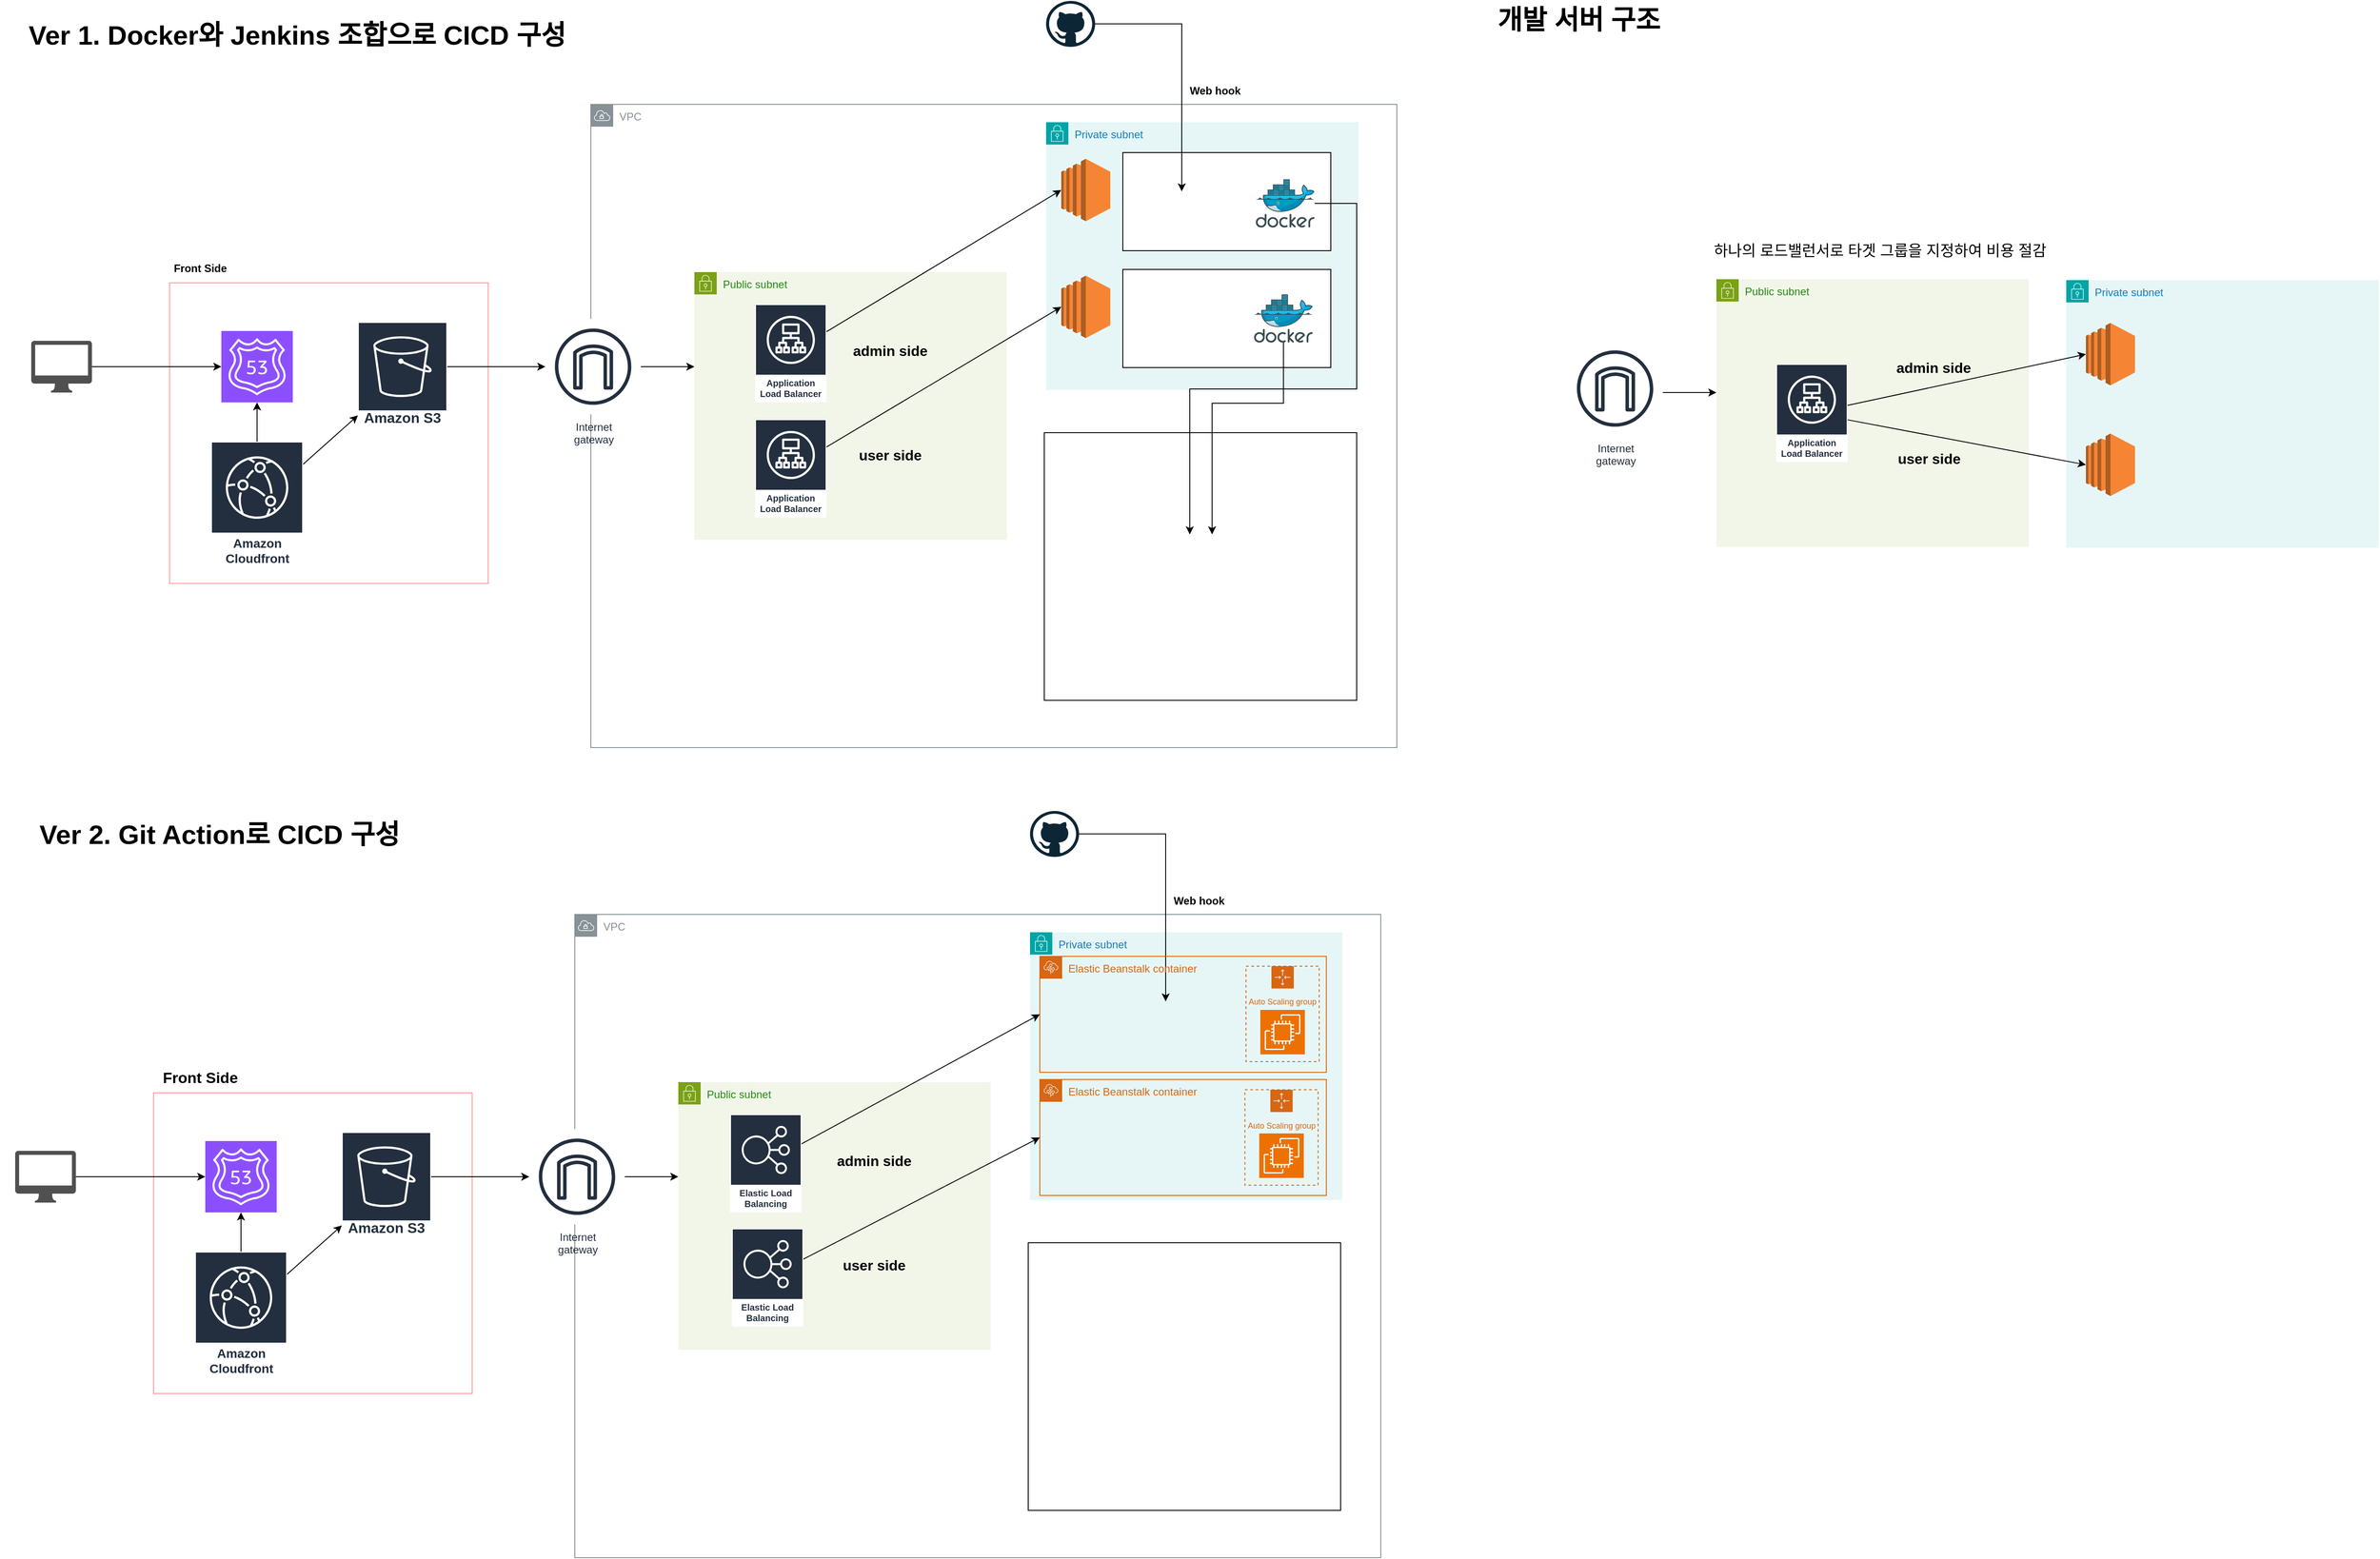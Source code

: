 <mxfile version="24.6.2" type="github">
  <diagram name="페이지-1" id="7YkuUFqi2jJ3yC2kJeny">
    <mxGraphModel dx="1353" dy="987" grid="0" gridSize="10" guides="1" tooltips="1" connect="1" arrows="1" fold="1" page="1" pageScale="1" pageWidth="1600" pageHeight="900" math="0" shadow="0">
      <root>
        <mxCell id="0" />
        <mxCell id="1" parent="0" />
        <mxCell id="8QJyR2PmQWkpBrpSy9i6-36" value="VPC" style="sketch=0;outlineConnect=0;gradientColor=none;html=1;whiteSpace=wrap;fontSize=12;fontStyle=0;shape=mxgraph.aws4.group;grIcon=mxgraph.aws4.group_vpc;strokeColor=#879196;fillColor=none;verticalAlign=top;align=left;spacingLeft=30;fontColor=#879196;dashed=0;" vertex="1" parent="1">
          <mxGeometry x="662" y="1038" width="903" height="721" as="geometry" />
        </mxCell>
        <mxCell id="SWmG7YFDHn1etcf9vyW1-20" value="VPC" style="sketch=0;outlineConnect=0;gradientColor=none;html=1;whiteSpace=wrap;fontSize=12;fontStyle=0;shape=mxgraph.aws4.group;grIcon=mxgraph.aws4.group_vpc;strokeColor=#879196;fillColor=none;verticalAlign=top;align=left;spacingLeft=30;fontColor=#879196;dashed=0;" parent="1" vertex="1">
          <mxGeometry x="680" y="130" width="903" height="721" as="geometry" />
        </mxCell>
        <mxCell id="SWmG7YFDHn1etcf9vyW1-18" value="" style="rounded=0;whiteSpace=wrap;html=1;strokeColor=#FF9999;" parent="1" vertex="1">
          <mxGeometry x="208" y="330" width="357" height="337" as="geometry" />
        </mxCell>
        <mxCell id="SWmG7YFDHn1etcf9vyW1-1" value="&lt;span style=&quot;font-size: 30px;&quot;&gt;&lt;b&gt;Ver 1. Docker와 Jenkins 조합으로 CICD 구성&lt;/b&gt;&lt;/span&gt;" style="text;html=1;align=center;verticalAlign=middle;whiteSpace=wrap;rounded=0;" parent="1" vertex="1">
          <mxGeometry x="25" y="37" width="652" height="30" as="geometry" />
        </mxCell>
        <mxCell id="SWmG7YFDHn1etcf9vyW1-13" style="edgeStyle=orthogonalEdgeStyle;rounded=0;orthogonalLoop=1;jettySize=auto;html=1;" parent="1" source="SWmG7YFDHn1etcf9vyW1-2" target="SWmG7YFDHn1etcf9vyW1-5" edge="1">
          <mxGeometry relative="1" as="geometry" />
        </mxCell>
        <mxCell id="SWmG7YFDHn1etcf9vyW1-2" value="" style="sketch=0;pointerEvents=1;shadow=0;dashed=0;html=1;strokeColor=none;fillColor=#505050;labelPosition=center;verticalLabelPosition=bottom;verticalAlign=top;outlineConnect=0;align=center;shape=mxgraph.office.devices.mac_client;" parent="1" vertex="1">
          <mxGeometry x="53" y="395" width="68" height="58" as="geometry" />
        </mxCell>
        <mxCell id="SWmG7YFDHn1etcf9vyW1-5" value="" style="sketch=0;points=[[0,0,0],[0.25,0,0],[0.5,0,0],[0.75,0,0],[1,0,0],[0,1,0],[0.25,1,0],[0.5,1,0],[0.75,1,0],[1,1,0],[0,0.25,0],[0,0.5,0],[0,0.75,0],[1,0.25,0],[1,0.5,0],[1,0.75,0]];outlineConnect=0;fontColor=#232F3E;fillColor=#8C4FFF;strokeColor=#ffffff;dashed=0;verticalLabelPosition=bottom;verticalAlign=top;align=center;html=1;fontSize=12;fontStyle=0;aspect=fixed;shape=mxgraph.aws4.resourceIcon;resIcon=mxgraph.aws4.route_53;" parent="1" vertex="1">
          <mxGeometry x="266" y="384" width="80" height="80" as="geometry" />
        </mxCell>
        <mxCell id="SWmG7YFDHn1etcf9vyW1-14" value="" style="edgeStyle=orthogonalEdgeStyle;rounded=0;orthogonalLoop=1;jettySize=auto;html=1;" parent="1" source="SWmG7YFDHn1etcf9vyW1-6" target="SWmG7YFDHn1etcf9vyW1-5" edge="1">
          <mxGeometry relative="1" as="geometry" />
        </mxCell>
        <mxCell id="SWmG7YFDHn1etcf9vyW1-15" value="" style="rounded=0;orthogonalLoop=1;jettySize=auto;html=1;" parent="1" source="SWmG7YFDHn1etcf9vyW1-6" target="SWmG7YFDHn1etcf9vyW1-8" edge="1">
          <mxGeometry relative="1" as="geometry">
            <mxPoint x="411" y="477" as="targetPoint" />
          </mxGeometry>
        </mxCell>
        <mxCell id="SWmG7YFDHn1etcf9vyW1-6" value="&lt;font style=&quot;font-size: 14px;&quot;&gt;Amazon Cloudfront&lt;/font&gt;" style="sketch=0;outlineConnect=0;fontColor=#232F3E;gradientColor=none;strokeColor=#ffffff;fillColor=#232F3E;dashed=0;verticalLabelPosition=middle;verticalAlign=bottom;align=center;html=1;whiteSpace=wrap;fontSize=10;fontStyle=1;spacing=3;shape=mxgraph.aws4.productIcon;prIcon=mxgraph.aws4.cloudfront;" parent="1" vertex="1">
          <mxGeometry x="254.5" y="508" width="103" height="143" as="geometry" />
        </mxCell>
        <mxCell id="SWmG7YFDHn1etcf9vyW1-17" style="edgeStyle=orthogonalEdgeStyle;rounded=0;orthogonalLoop=1;jettySize=auto;html=1;" parent="1" source="SWmG7YFDHn1etcf9vyW1-8" target="SWmG7YFDHn1etcf9vyW1-16" edge="1">
          <mxGeometry relative="1" as="geometry">
            <Array as="points">
              <mxPoint x="557" y="424" />
              <mxPoint x="557" y="424" />
            </Array>
          </mxGeometry>
        </mxCell>
        <mxCell id="SWmG7YFDHn1etcf9vyW1-8" value="&lt;font style=&quot;font-size: 16px;&quot;&gt;Amazon S3&lt;/font&gt;" style="sketch=0;outlineConnect=0;fontColor=#232F3E;gradientColor=none;strokeColor=#ffffff;fillColor=#232F3E;dashed=0;verticalLabelPosition=middle;verticalAlign=bottom;align=center;html=1;whiteSpace=wrap;fontSize=10;fontStyle=1;spacing=3;shape=mxgraph.aws4.productIcon;prIcon=mxgraph.aws4.s3;" parent="1" vertex="1">
          <mxGeometry x="419" y="374" width="100" height="120" as="geometry" />
        </mxCell>
        <mxCell id="SWmG7YFDHn1etcf9vyW1-35" value="" style="edgeStyle=orthogonalEdgeStyle;rounded=0;orthogonalLoop=1;jettySize=auto;html=1;" parent="1" source="SWmG7YFDHn1etcf9vyW1-16" target="SWmG7YFDHn1etcf9vyW1-22" edge="1">
          <mxGeometry relative="1" as="geometry">
            <Array as="points">
              <mxPoint x="786" y="424" />
              <mxPoint x="786" y="424" />
            </Array>
          </mxGeometry>
        </mxCell>
        <mxCell id="SWmG7YFDHn1etcf9vyW1-16" value="Internet&#xa;gateway" style="sketch=0;outlineConnect=0;fontColor=#232F3E;gradientColor=none;strokeColor=#232F3E;fillColor=#ffffff;dashed=0;verticalLabelPosition=bottom;verticalAlign=top;align=center;html=1;fontSize=12;fontStyle=0;aspect=fixed;shape=mxgraph.aws4.resourceIcon;resIcon=mxgraph.aws4.internet_gateway;" parent="1" vertex="1">
          <mxGeometry x="629" y="370.5" width="107" height="107" as="geometry" />
        </mxCell>
        <mxCell id="SWmG7YFDHn1etcf9vyW1-19" value="&lt;b&gt;Front Side&lt;/b&gt;" style="text;html=1;align=center;verticalAlign=middle;resizable=0;points=[];autosize=1;strokeColor=none;fillColor=none;" parent="1" vertex="1">
          <mxGeometry x="203" y="301" width="77" height="26" as="geometry" />
        </mxCell>
        <mxCell id="SWmG7YFDHn1etcf9vyW1-21" value="Private subnet" style="points=[[0,0],[0.25,0],[0.5,0],[0.75,0],[1,0],[1,0.25],[1,0.5],[1,0.75],[1,1],[0.75,1],[0.5,1],[0.25,1],[0,1],[0,0.75],[0,0.5],[0,0.25]];outlineConnect=0;gradientColor=none;html=1;whiteSpace=wrap;fontSize=12;fontStyle=0;container=1;pointerEvents=0;collapsible=0;recursiveResize=0;shape=mxgraph.aws4.group;grIcon=mxgraph.aws4.group_security_group;grStroke=0;strokeColor=#00A4A6;fillColor=#E6F6F7;verticalAlign=top;align=left;spacingLeft=30;fontColor=#147EBA;dashed=0;" parent="1" vertex="1">
          <mxGeometry x="1190" y="150" width="350" height="300" as="geometry" />
        </mxCell>
        <mxCell id="SWmG7YFDHn1etcf9vyW1-28" value="" style="rounded=0;whiteSpace=wrap;html=1;" parent="SWmG7YFDHn1etcf9vyW1-21" vertex="1">
          <mxGeometry x="86" y="34" width="233" height="110" as="geometry" />
        </mxCell>
        <mxCell id="SWmG7YFDHn1etcf9vyW1-27" value="" style="outlineConnect=0;dashed=0;verticalLabelPosition=bottom;verticalAlign=top;align=center;html=1;shape=mxgraph.aws3.ec2;fillColor=#F58534;gradientColor=none;" parent="SWmG7YFDHn1etcf9vyW1-21" vertex="1">
          <mxGeometry x="17" y="41" width="55" height="70" as="geometry" />
        </mxCell>
        <mxCell id="SWmG7YFDHn1etcf9vyW1-31" value="" style="rounded=0;whiteSpace=wrap;html=1;" parent="SWmG7YFDHn1etcf9vyW1-21" vertex="1">
          <mxGeometry x="86" y="165" width="233" height="110" as="geometry" />
        </mxCell>
        <mxCell id="SWmG7YFDHn1etcf9vyW1-32" value="" style="outlineConnect=0;dashed=0;verticalLabelPosition=bottom;verticalAlign=top;align=center;html=1;shape=mxgraph.aws3.ec2;fillColor=#F58534;gradientColor=none;" parent="SWmG7YFDHn1etcf9vyW1-21" vertex="1">
          <mxGeometry x="17" y="172" width="55" height="70" as="geometry" />
        </mxCell>
        <mxCell id="SWmG7YFDHn1etcf9vyW1-34" value="" style="image;sketch=0;aspect=fixed;html=1;points=[];align=center;fontSize=12;image=img/lib/mscae/Docker.svg;" parent="SWmG7YFDHn1etcf9vyW1-21" vertex="1">
          <mxGeometry x="235" y="64" width="65.85" height="54" as="geometry" />
        </mxCell>
        <mxCell id="SWmG7YFDHn1etcf9vyW1-44" value="" style="shape=image;verticalLabelPosition=bottom;labelBackgroundColor=default;verticalAlign=top;aspect=fixed;imageAspect=0;image=https://get.jenkins.io/art/jenkins-logo/128x128/logo+title.png;" parent="SWmG7YFDHn1etcf9vyW1-21" vertex="1">
          <mxGeometry x="97" y="77.55" width="125.77" height="40.45" as="geometry" />
        </mxCell>
        <mxCell id="SWmG7YFDHn1etcf9vyW1-47" value="" style="shape=image;verticalLabelPosition=bottom;labelBackgroundColor=default;verticalAlign=top;aspect=fixed;imageAspect=0;image=https://get.jenkins.io/art/jenkins-logo/128x128/logo+title.png;" parent="SWmG7YFDHn1etcf9vyW1-21" vertex="1">
          <mxGeometry x="97" y="202.55" width="125.77" height="40.45" as="geometry" />
        </mxCell>
        <mxCell id="SWmG7YFDHn1etcf9vyW1-46" value="" style="image;sketch=0;aspect=fixed;html=1;points=[];align=center;fontSize=12;image=img/lib/mscae/Docker.svg;" parent="SWmG7YFDHn1etcf9vyW1-21" vertex="1">
          <mxGeometry x="233" y="193" width="65.85" height="54" as="geometry" />
        </mxCell>
        <mxCell id="SWmG7YFDHn1etcf9vyW1-22" value="Public subnet" style="points=[[0,0],[0.25,0],[0.5,0],[0.75,0],[1,0],[1,0.25],[1,0.5],[1,0.75],[1,1],[0.75,1],[0.5,1],[0.25,1],[0,1],[0,0.75],[0,0.5],[0,0.25]];outlineConnect=0;gradientColor=none;html=1;whiteSpace=wrap;fontSize=12;fontStyle=0;container=1;pointerEvents=0;collapsible=0;recursiveResize=0;shape=mxgraph.aws4.group;grIcon=mxgraph.aws4.group_security_group;grStroke=0;strokeColor=#7AA116;fillColor=#F2F6E8;verticalAlign=top;align=left;spacingLeft=30;fontColor=#248814;dashed=0;" parent="1" vertex="1">
          <mxGeometry x="796" y="318" width="350" height="300" as="geometry" />
        </mxCell>
        <mxCell id="SWmG7YFDHn1etcf9vyW1-23" value="Application Load Balancer" style="sketch=0;outlineConnect=0;fontColor=#232F3E;gradientColor=none;strokeColor=#ffffff;fillColor=#232F3E;dashed=0;verticalLabelPosition=middle;verticalAlign=bottom;align=center;html=1;whiteSpace=wrap;fontSize=10;fontStyle=1;spacing=3;shape=mxgraph.aws4.productIcon;prIcon=mxgraph.aws4.application_load_balancer;" parent="SWmG7YFDHn1etcf9vyW1-22" vertex="1">
          <mxGeometry x="68" y="36" width="80" height="110" as="geometry" />
        </mxCell>
        <mxCell id="SWmG7YFDHn1etcf9vyW1-24" value="&lt;b&gt;&lt;font style=&quot;font-size: 16px;&quot;&gt;admin side&lt;/font&gt;&lt;/b&gt;" style="text;html=1;align=center;verticalAlign=middle;resizable=0;points=[];autosize=1;strokeColor=none;fillColor=none;" parent="SWmG7YFDHn1etcf9vyW1-22" vertex="1">
          <mxGeometry x="168" y="72" width="102" height="31" as="geometry" />
        </mxCell>
        <mxCell id="SWmG7YFDHn1etcf9vyW1-25" value="Application Load Balancer" style="sketch=0;outlineConnect=0;fontColor=#232F3E;gradientColor=none;strokeColor=#ffffff;fillColor=#232F3E;dashed=0;verticalLabelPosition=middle;verticalAlign=bottom;align=center;html=1;whiteSpace=wrap;fontSize=10;fontStyle=1;spacing=3;shape=mxgraph.aws4.productIcon;prIcon=mxgraph.aws4.application_load_balancer;" parent="SWmG7YFDHn1etcf9vyW1-22" vertex="1">
          <mxGeometry x="68" y="165" width="80" height="110" as="geometry" />
        </mxCell>
        <mxCell id="SWmG7YFDHn1etcf9vyW1-26" value="&lt;b&gt;&lt;font style=&quot;font-size: 16px;&quot;&gt;user side&lt;/font&gt;&lt;/b&gt;" style="text;html=1;align=center;verticalAlign=middle;resizable=0;points=[];autosize=1;strokeColor=none;fillColor=none;" parent="SWmG7YFDHn1etcf9vyW1-22" vertex="1">
          <mxGeometry x="175" y="189" width="88" height="31" as="geometry" />
        </mxCell>
        <mxCell id="SWmG7YFDHn1etcf9vyW1-29" value="" style="rounded=0;whiteSpace=wrap;html=1;" parent="1" vertex="1">
          <mxGeometry x="1188" y="498" width="350" height="300" as="geometry" />
        </mxCell>
        <mxCell id="SWmG7YFDHn1etcf9vyW1-30" style="rounded=0;orthogonalLoop=1;jettySize=auto;html=1;entryX=0;entryY=0.5;entryDx=0;entryDy=0;entryPerimeter=0;" parent="1" source="SWmG7YFDHn1etcf9vyW1-23" target="SWmG7YFDHn1etcf9vyW1-27" edge="1">
          <mxGeometry relative="1" as="geometry" />
        </mxCell>
        <mxCell id="SWmG7YFDHn1etcf9vyW1-33" style="rounded=0;orthogonalLoop=1;jettySize=auto;html=1;entryX=0;entryY=0.5;entryDx=0;entryDy=0;entryPerimeter=0;" parent="1" source="SWmG7YFDHn1etcf9vyW1-25" target="SWmG7YFDHn1etcf9vyW1-32" edge="1">
          <mxGeometry relative="1" as="geometry" />
        </mxCell>
        <mxCell id="SWmG7YFDHn1etcf9vyW1-41" style="edgeStyle=orthogonalEdgeStyle;rounded=0;orthogonalLoop=1;jettySize=auto;html=1;" parent="1" source="SWmG7YFDHn1etcf9vyW1-40" target="SWmG7YFDHn1etcf9vyW1-44" edge="1">
          <mxGeometry relative="1" as="geometry">
            <Array as="points">
              <mxPoint x="1342" y="40" />
            </Array>
          </mxGeometry>
        </mxCell>
        <mxCell id="SWmG7YFDHn1etcf9vyW1-40" value="" style="dashed=0;outlineConnect=0;html=1;align=center;labelPosition=center;verticalLabelPosition=bottom;verticalAlign=top;shape=mxgraph.weblogos.github" parent="1" vertex="1">
          <mxGeometry x="1190" y="14" width="55" height="51.5" as="geometry" />
        </mxCell>
        <mxCell id="SWmG7YFDHn1etcf9vyW1-42" value="&lt;b&gt;Web hook&lt;/b&gt;" style="text;html=1;align=center;verticalAlign=middle;resizable=0;points=[];autosize=1;strokeColor=none;fillColor=none;" parent="1" vertex="1">
          <mxGeometry x="1341" y="102" width="75" height="26" as="geometry" />
        </mxCell>
        <mxCell id="SWmG7YFDHn1etcf9vyW1-49" style="edgeStyle=orthogonalEdgeStyle;rounded=0;orthogonalLoop=1;jettySize=auto;html=1;" parent="1" source="SWmG7YFDHn1etcf9vyW1-34" target="SWmG7YFDHn1etcf9vyW1-48" edge="1">
          <mxGeometry relative="1" as="geometry">
            <Array as="points">
              <mxPoint x="1538" y="241" />
              <mxPoint x="1538" y="449" />
              <mxPoint x="1351" y="449" />
            </Array>
          </mxGeometry>
        </mxCell>
        <mxCell id="SWmG7YFDHn1etcf9vyW1-48" value="" style="shape=image;verticalLabelPosition=bottom;labelBackgroundColor=default;verticalAlign=top;aspect=fixed;imageAspect=0;image=https://miro.medium.com/v2/resize:fit:734/0*sCPc1Ib1zT0Lg1vi.png;" parent="1" vertex="1">
          <mxGeometry x="1252" y="612" width="202.55" height="85" as="geometry" />
        </mxCell>
        <mxCell id="SWmG7YFDHn1etcf9vyW1-50" style="edgeStyle=orthogonalEdgeStyle;rounded=0;orthogonalLoop=1;jettySize=auto;html=1;" parent="1" source="SWmG7YFDHn1etcf9vyW1-46" target="SWmG7YFDHn1etcf9vyW1-48" edge="1">
          <mxGeometry relative="1" as="geometry">
            <Array as="points">
              <mxPoint x="1456" y="465" />
              <mxPoint x="1376" y="465" />
            </Array>
          </mxGeometry>
        </mxCell>
        <mxCell id="5UiB6g3HINDOZF4PtN2O-2" value="&lt;span style=&quot;font-size: 30px;&quot;&gt;&lt;b&gt;Ver 2. Git Action로 CICD 구성&lt;/b&gt;&lt;/span&gt;" style="text;html=1;align=center;verticalAlign=middle;whiteSpace=wrap;rounded=0;" parent="1" vertex="1">
          <mxGeometry x="18" y="932.75" width="492" height="30" as="geometry" />
        </mxCell>
        <mxCell id="5UiB6g3HINDOZF4PtN2O-3" value="&lt;span style=&quot;font-size: 30px;&quot;&gt;&lt;b&gt;개발 서버 구조&lt;/b&gt;&lt;/span&gt;" style="text;html=1;align=center;verticalAlign=middle;whiteSpace=wrap;rounded=0;" parent="1" vertex="1">
          <mxGeometry x="1635" y="20" width="304" height="30" as="geometry" />
        </mxCell>
        <mxCell id="5UiB6g3HINDOZF4PtN2O-31" value="" style="edgeStyle=orthogonalEdgeStyle;rounded=0;orthogonalLoop=1;jettySize=auto;html=1;" parent="1" source="5UiB6g3HINDOZF4PtN2O-32" target="5UiB6g3HINDOZF4PtN2O-42" edge="1">
          <mxGeometry relative="1" as="geometry">
            <Array as="points">
              <mxPoint x="1904" y="453" />
              <mxPoint x="1904" y="453" />
            </Array>
          </mxGeometry>
        </mxCell>
        <mxCell id="5UiB6g3HINDOZF4PtN2O-32" value="Internet&#xa;gateway" style="sketch=0;outlineConnect=0;fontColor=#232F3E;gradientColor=none;strokeColor=#232F3E;fillColor=#ffffff;dashed=0;verticalLabelPosition=bottom;verticalAlign=top;align=center;html=1;fontSize=12;fontStyle=0;aspect=fixed;shape=mxgraph.aws4.resourceIcon;resIcon=mxgraph.aws4.internet_gateway;" parent="1" vertex="1">
          <mxGeometry x="1774" y="395" width="107" height="107" as="geometry" />
        </mxCell>
        <mxCell id="5UiB6g3HINDOZF4PtN2O-33" value="Private subnet" style="points=[[0,0],[0.25,0],[0.5,0],[0.75,0],[1,0],[1,0.25],[1,0.5],[1,0.75],[1,1],[0.75,1],[0.5,1],[0.25,1],[0,1],[0,0.75],[0,0.5],[0,0.25]];outlineConnect=0;gradientColor=none;html=1;whiteSpace=wrap;fontSize=12;fontStyle=0;container=1;pointerEvents=0;collapsible=0;recursiveResize=0;shape=mxgraph.aws4.group;grIcon=mxgraph.aws4.group_security_group;grStroke=0;strokeColor=#00A4A6;fillColor=#E6F6F7;verticalAlign=top;align=left;spacingLeft=30;fontColor=#147EBA;dashed=0;" parent="1" vertex="1">
          <mxGeometry x="2333" y="327" width="350" height="300" as="geometry" />
        </mxCell>
        <mxCell id="5UiB6g3HINDOZF4PtN2O-35" value="" style="outlineConnect=0;dashed=0;verticalLabelPosition=bottom;verticalAlign=top;align=center;html=1;shape=mxgraph.aws3.ec2;fillColor=#F58534;gradientColor=none;" parent="5UiB6g3HINDOZF4PtN2O-33" vertex="1">
          <mxGeometry x="22" y="48" width="55" height="70" as="geometry" />
        </mxCell>
        <mxCell id="5UiB6g3HINDOZF4PtN2O-37" value="" style="outlineConnect=0;dashed=0;verticalLabelPosition=bottom;verticalAlign=top;align=center;html=1;shape=mxgraph.aws3.ec2;fillColor=#F58534;gradientColor=none;" parent="5UiB6g3HINDOZF4PtN2O-33" vertex="1">
          <mxGeometry x="22" y="172" width="55" height="70" as="geometry" />
        </mxCell>
        <mxCell id="5UiB6g3HINDOZF4PtN2O-42" value="Public subnet" style="points=[[0,0],[0.25,0],[0.5,0],[0.75,0],[1,0],[1,0.25],[1,0.5],[1,0.75],[1,1],[0.75,1],[0.5,1],[0.25,1],[0,1],[0,0.75],[0,0.5],[0,0.25]];outlineConnect=0;gradientColor=none;html=1;whiteSpace=wrap;fontSize=12;fontStyle=0;container=1;pointerEvents=0;collapsible=0;recursiveResize=0;shape=mxgraph.aws4.group;grIcon=mxgraph.aws4.group_security_group;grStroke=0;strokeColor=#7AA116;fillColor=#F2F6E8;verticalAlign=top;align=left;spacingLeft=30;fontColor=#248814;dashed=0;" parent="1" vertex="1">
          <mxGeometry x="1941" y="326" width="350" height="300" as="geometry" />
        </mxCell>
        <mxCell id="5UiB6g3HINDOZF4PtN2O-43" value="Application Load Balancer" style="sketch=0;outlineConnect=0;fontColor=#232F3E;gradientColor=none;strokeColor=#ffffff;fillColor=#232F3E;dashed=0;verticalLabelPosition=middle;verticalAlign=bottom;align=center;html=1;whiteSpace=wrap;fontSize=10;fontStyle=1;spacing=3;shape=mxgraph.aws4.productIcon;prIcon=mxgraph.aws4.application_load_balancer;" parent="5UiB6g3HINDOZF4PtN2O-42" vertex="1">
          <mxGeometry x="67" y="95" width="80" height="110" as="geometry" />
        </mxCell>
        <mxCell id="5UiB6g3HINDOZF4PtN2O-45" value="&lt;b&gt;&lt;font style=&quot;font-size: 16px;&quot;&gt;admin side&lt;/font&gt;&lt;/b&gt;" style="text;html=1;align=center;verticalAlign=middle;resizable=0;points=[];autosize=1;strokeColor=none;fillColor=none;" parent="5UiB6g3HINDOZF4PtN2O-42" vertex="1">
          <mxGeometry x="192" y="83" width="102" height="31" as="geometry" />
        </mxCell>
        <mxCell id="5UiB6g3HINDOZF4PtN2O-47" value="&lt;b&gt;&lt;font style=&quot;font-size: 16px;&quot;&gt;user side&lt;/font&gt;&lt;/b&gt;" style="text;html=1;align=center;verticalAlign=middle;resizable=0;points=[];autosize=1;strokeColor=none;fillColor=none;" parent="5UiB6g3HINDOZF4PtN2O-42" vertex="1">
          <mxGeometry x="194" y="185" width="88" height="31" as="geometry" />
        </mxCell>
        <mxCell id="5UiB6g3HINDOZF4PtN2O-49" style="rounded=0;orthogonalLoop=1;jettySize=auto;html=1;entryX=0;entryY=0.5;entryDx=0;entryDy=0;entryPerimeter=0;" parent="1" source="5UiB6g3HINDOZF4PtN2O-43" target="5UiB6g3HINDOZF4PtN2O-35" edge="1">
          <mxGeometry relative="1" as="geometry" />
        </mxCell>
        <mxCell id="5UiB6g3HINDOZF4PtN2O-50" style="rounded=0;orthogonalLoop=1;jettySize=auto;html=1;entryX=0;entryY=0.5;entryDx=0;entryDy=0;entryPerimeter=0;" parent="1" source="5UiB6g3HINDOZF4PtN2O-43" target="5UiB6g3HINDOZF4PtN2O-37" edge="1">
          <mxGeometry relative="1" as="geometry">
            <mxPoint x="2089" y="522.106" as="sourcePoint" />
          </mxGeometry>
        </mxCell>
        <mxCell id="5UiB6g3HINDOZF4PtN2O-56" value="&lt;font style=&quot;font-size: 17px;&quot;&gt;하나의 로드밸런서로 타겟 그룹을 지정하여 비용 절감&lt;/font&gt;" style="text;html=1;align=center;verticalAlign=middle;resizable=0;points=[];autosize=1;strokeColor=none;fillColor=none;" parent="1" vertex="1">
          <mxGeometry x="1939" y="279" width="370" height="32" as="geometry" />
        </mxCell>
        <mxCell id="8QJyR2PmQWkpBrpSy9i6-37" value="" style="rounded=0;whiteSpace=wrap;html=1;strokeColor=#FF9999;" vertex="1" parent="1">
          <mxGeometry x="190" y="1238" width="357" height="337" as="geometry" />
        </mxCell>
        <mxCell id="8QJyR2PmQWkpBrpSy9i6-39" style="edgeStyle=orthogonalEdgeStyle;rounded=0;orthogonalLoop=1;jettySize=auto;html=1;" edge="1" parent="1" source="8QJyR2PmQWkpBrpSy9i6-40" target="8QJyR2PmQWkpBrpSy9i6-41">
          <mxGeometry relative="1" as="geometry" />
        </mxCell>
        <mxCell id="8QJyR2PmQWkpBrpSy9i6-40" value="" style="sketch=0;pointerEvents=1;shadow=0;dashed=0;html=1;strokeColor=none;fillColor=#505050;labelPosition=center;verticalLabelPosition=bottom;verticalAlign=top;outlineConnect=0;align=center;shape=mxgraph.office.devices.mac_client;" vertex="1" parent="1">
          <mxGeometry x="35" y="1303" width="68" height="58" as="geometry" />
        </mxCell>
        <mxCell id="8QJyR2PmQWkpBrpSy9i6-41" value="" style="sketch=0;points=[[0,0,0],[0.25,0,0],[0.5,0,0],[0.75,0,0],[1,0,0],[0,1,0],[0.25,1,0],[0.5,1,0],[0.75,1,0],[1,1,0],[0,0.25,0],[0,0.5,0],[0,0.75,0],[1,0.25,0],[1,0.5,0],[1,0.75,0]];outlineConnect=0;fontColor=#232F3E;fillColor=#8C4FFF;strokeColor=#ffffff;dashed=0;verticalLabelPosition=bottom;verticalAlign=top;align=center;html=1;fontSize=12;fontStyle=0;aspect=fixed;shape=mxgraph.aws4.resourceIcon;resIcon=mxgraph.aws4.route_53;" vertex="1" parent="1">
          <mxGeometry x="248" y="1292" width="80" height="80" as="geometry" />
        </mxCell>
        <mxCell id="8QJyR2PmQWkpBrpSy9i6-42" value="" style="edgeStyle=orthogonalEdgeStyle;rounded=0;orthogonalLoop=1;jettySize=auto;html=1;" edge="1" parent="1" source="8QJyR2PmQWkpBrpSy9i6-44" target="8QJyR2PmQWkpBrpSy9i6-41">
          <mxGeometry relative="1" as="geometry" />
        </mxCell>
        <mxCell id="8QJyR2PmQWkpBrpSy9i6-43" value="" style="rounded=0;orthogonalLoop=1;jettySize=auto;html=1;" edge="1" parent="1" source="8QJyR2PmQWkpBrpSy9i6-44" target="8QJyR2PmQWkpBrpSy9i6-46">
          <mxGeometry relative="1" as="geometry">
            <mxPoint x="393" y="1385" as="targetPoint" />
          </mxGeometry>
        </mxCell>
        <mxCell id="8QJyR2PmQWkpBrpSy9i6-44" value="&lt;font style=&quot;font-size: 14px;&quot;&gt;Amazon Cloudfront&lt;/font&gt;" style="sketch=0;outlineConnect=0;fontColor=#232F3E;gradientColor=none;strokeColor=#ffffff;fillColor=#232F3E;dashed=0;verticalLabelPosition=middle;verticalAlign=bottom;align=center;html=1;whiteSpace=wrap;fontSize=10;fontStyle=1;spacing=3;shape=mxgraph.aws4.productIcon;prIcon=mxgraph.aws4.cloudfront;" vertex="1" parent="1">
          <mxGeometry x="236.5" y="1416" width="103" height="143" as="geometry" />
        </mxCell>
        <mxCell id="8QJyR2PmQWkpBrpSy9i6-45" style="edgeStyle=orthogonalEdgeStyle;rounded=0;orthogonalLoop=1;jettySize=auto;html=1;" edge="1" parent="1" source="8QJyR2PmQWkpBrpSy9i6-46" target="8QJyR2PmQWkpBrpSy9i6-48">
          <mxGeometry relative="1" as="geometry">
            <Array as="points">
              <mxPoint x="539" y="1332" />
              <mxPoint x="539" y="1332" />
            </Array>
          </mxGeometry>
        </mxCell>
        <mxCell id="8QJyR2PmQWkpBrpSy9i6-46" value="&lt;font style=&quot;font-size: 16px;&quot;&gt;Amazon S3&lt;/font&gt;" style="sketch=0;outlineConnect=0;fontColor=#232F3E;gradientColor=none;strokeColor=#ffffff;fillColor=#232F3E;dashed=0;verticalLabelPosition=middle;verticalAlign=bottom;align=center;html=1;whiteSpace=wrap;fontSize=10;fontStyle=1;spacing=3;shape=mxgraph.aws4.productIcon;prIcon=mxgraph.aws4.s3;" vertex="1" parent="1">
          <mxGeometry x="401" y="1282" width="100" height="120" as="geometry" />
        </mxCell>
        <mxCell id="8QJyR2PmQWkpBrpSy9i6-47" value="" style="edgeStyle=orthogonalEdgeStyle;rounded=0;orthogonalLoop=1;jettySize=auto;html=1;" edge="1" parent="1" source="8QJyR2PmQWkpBrpSy9i6-48" target="8QJyR2PmQWkpBrpSy9i6-59">
          <mxGeometry relative="1" as="geometry">
            <Array as="points">
              <mxPoint x="768" y="1332" />
              <mxPoint x="768" y="1332" />
            </Array>
          </mxGeometry>
        </mxCell>
        <mxCell id="8QJyR2PmQWkpBrpSy9i6-48" value="Internet&#xa;gateway" style="sketch=0;outlineConnect=0;fontColor=#232F3E;gradientColor=none;strokeColor=#232F3E;fillColor=#ffffff;dashed=0;verticalLabelPosition=bottom;verticalAlign=top;align=center;html=1;fontSize=12;fontStyle=0;aspect=fixed;shape=mxgraph.aws4.resourceIcon;resIcon=mxgraph.aws4.internet_gateway;" vertex="1" parent="1">
          <mxGeometry x="611" y="1278.5" width="107" height="107" as="geometry" />
        </mxCell>
        <mxCell id="8QJyR2PmQWkpBrpSy9i6-49" value="&lt;b&gt;&lt;font style=&quot;font-size: 17px;&quot;&gt;Front Side&lt;/font&gt;&lt;/b&gt;" style="text;html=1;align=center;verticalAlign=middle;resizable=0;points=[];autosize=1;strokeColor=none;fillColor=none;" vertex="1" parent="1">
          <mxGeometry x="190.5" y="1206" width="102" height="32" as="geometry" />
        </mxCell>
        <mxCell id="8QJyR2PmQWkpBrpSy9i6-50" value="Private subnet" style="points=[[0,0],[0.25,0],[0.5,0],[0.75,0],[1,0],[1,0.25],[1,0.5],[1,0.75],[1,1],[0.75,1],[0.5,1],[0.25,1],[0,1],[0,0.75],[0,0.5],[0,0.25]];outlineConnect=0;gradientColor=none;html=1;whiteSpace=wrap;fontSize=12;fontStyle=0;container=1;pointerEvents=0;collapsible=0;recursiveResize=0;shape=mxgraph.aws4.group;grIcon=mxgraph.aws4.group_security_group;grStroke=0;strokeColor=#00A4A6;fillColor=#E6F6F7;verticalAlign=top;align=left;spacingLeft=30;fontColor=#147EBA;dashed=0;" vertex="1" parent="1">
          <mxGeometry x="1172" y="1058" width="350" height="300" as="geometry" />
        </mxCell>
        <mxCell id="8QJyR2PmQWkpBrpSy9i6-75" value="Elastic Beanstalk container" style="points=[[0,0],[0.25,0],[0.5,0],[0.75,0],[1,0],[1,0.25],[1,0.5],[1,0.75],[1,1],[0.75,1],[0.5,1],[0.25,1],[0,1],[0,0.75],[0,0.5],[0,0.25]];outlineConnect=0;gradientColor=none;html=1;whiteSpace=wrap;fontSize=12;fontStyle=0;container=1;pointerEvents=0;collapsible=0;recursiveResize=0;shape=mxgraph.aws4.group;grIcon=mxgraph.aws4.group_elastic_beanstalk;strokeColor=#D86613;fillColor=none;verticalAlign=top;align=left;spacingLeft=30;fontColor=#D86613;dashed=0;" vertex="1" parent="8QJyR2PmQWkpBrpSy9i6-50">
          <mxGeometry x="11" y="165" width="321" height="130" as="geometry" />
        </mxCell>
        <mxCell id="8QJyR2PmQWkpBrpSy9i6-59" value="Public subnet" style="points=[[0,0],[0.25,0],[0.5,0],[0.75,0],[1,0],[1,0.25],[1,0.5],[1,0.75],[1,1],[0.75,1],[0.5,1],[0.25,1],[0,1],[0,0.75],[0,0.5],[0,0.25]];outlineConnect=0;gradientColor=none;html=1;whiteSpace=wrap;fontSize=12;fontStyle=0;container=1;pointerEvents=0;collapsible=0;recursiveResize=0;shape=mxgraph.aws4.group;grIcon=mxgraph.aws4.group_security_group;grStroke=0;strokeColor=#7AA116;fillColor=#F2F6E8;verticalAlign=top;align=left;spacingLeft=30;fontColor=#248814;dashed=0;" vertex="1" parent="1">
          <mxGeometry x="778" y="1226" width="350" height="300" as="geometry" />
        </mxCell>
        <mxCell id="8QJyR2PmQWkpBrpSy9i6-61" value="&lt;b&gt;&lt;font style=&quot;font-size: 16px;&quot;&gt;admin side&lt;/font&gt;&lt;/b&gt;" style="text;html=1;align=center;verticalAlign=middle;resizable=0;points=[];autosize=1;strokeColor=none;fillColor=none;" vertex="1" parent="8QJyR2PmQWkpBrpSy9i6-59">
          <mxGeometry x="168" y="72" width="102" height="31" as="geometry" />
        </mxCell>
        <mxCell id="8QJyR2PmQWkpBrpSy9i6-63" value="&lt;b&gt;&lt;font style=&quot;font-size: 16px;&quot;&gt;user side&lt;/font&gt;&lt;/b&gt;" style="text;html=1;align=center;verticalAlign=middle;resizable=0;points=[];autosize=1;strokeColor=none;fillColor=none;" vertex="1" parent="8QJyR2PmQWkpBrpSy9i6-59">
          <mxGeometry x="175" y="189" width="88" height="31" as="geometry" />
        </mxCell>
        <mxCell id="8QJyR2PmQWkpBrpSy9i6-64" value="" style="rounded=0;whiteSpace=wrap;html=1;" vertex="1" parent="1">
          <mxGeometry x="1170" y="1406" width="350" height="300" as="geometry" />
        </mxCell>
        <mxCell id="8QJyR2PmQWkpBrpSy9i6-67" style="edgeStyle=orthogonalEdgeStyle;rounded=0;orthogonalLoop=1;jettySize=auto;html=1;" edge="1" parent="1" source="8QJyR2PmQWkpBrpSy9i6-68">
          <mxGeometry relative="1" as="geometry">
            <Array as="points">
              <mxPoint x="1324" y="948" />
            </Array>
            <mxPoint x="1324" y="1135.55" as="targetPoint" />
          </mxGeometry>
        </mxCell>
        <mxCell id="8QJyR2PmQWkpBrpSy9i6-68" value="" style="dashed=0;outlineConnect=0;html=1;align=center;labelPosition=center;verticalLabelPosition=bottom;verticalAlign=top;shape=mxgraph.weblogos.github" vertex="1" parent="1">
          <mxGeometry x="1172" y="922" width="55" height="51.5" as="geometry" />
        </mxCell>
        <mxCell id="8QJyR2PmQWkpBrpSy9i6-69" value="&lt;b&gt;Web hook&lt;/b&gt;" style="text;html=1;align=center;verticalAlign=middle;resizable=0;points=[];autosize=1;strokeColor=none;fillColor=none;" vertex="1" parent="1">
          <mxGeometry x="1323" y="1010" width="75" height="26" as="geometry" />
        </mxCell>
        <mxCell id="8QJyR2PmQWkpBrpSy9i6-73" value="Elastic Beanstalk container" style="points=[[0,0],[0.25,0],[0.5,0],[0.75,0],[1,0],[1,0.25],[1,0.5],[1,0.75],[1,1],[0.75,1],[0.5,1],[0.25,1],[0,1],[0,0.75],[0,0.5],[0,0.25]];outlineConnect=0;gradientColor=none;html=1;whiteSpace=wrap;fontSize=12;fontStyle=0;container=1;pointerEvents=0;collapsible=0;recursiveResize=0;shape=mxgraph.aws4.group;grIcon=mxgraph.aws4.group_elastic_beanstalk;strokeColor=#D86613;fillColor=none;verticalAlign=top;align=left;spacingLeft=30;fontColor=#D86613;dashed=0;" vertex="1" parent="1">
          <mxGeometry x="1183" y="1085" width="321" height="130" as="geometry" />
        </mxCell>
        <mxCell id="8QJyR2PmQWkpBrpSy9i6-77" value="&lt;font style=&quot;font-size: 9px;&quot;&gt;Auto Scaling group&lt;/font&gt;" style="points=[[0,0],[0.25,0],[0.5,0],[0.75,0],[1,0],[1,0.25],[1,0.5],[1,0.75],[1,1],[0.75,1],[0.5,1],[0.25,1],[0,1],[0,0.75],[0,0.5],[0,0.25]];outlineConnect=0;gradientColor=none;html=1;whiteSpace=wrap;fontSize=12;fontStyle=0;container=1;pointerEvents=0;collapsible=0;recursiveResize=0;shape=mxgraph.aws4.groupCenter;grIcon=mxgraph.aws4.group_auto_scaling_group;grStroke=1;strokeColor=#D86613;fillColor=none;verticalAlign=top;align=center;fontColor=#D86613;dashed=1;spacingTop=25;" vertex="1" parent="1">
          <mxGeometry x="1414" y="1096" width="82" height="107" as="geometry" />
        </mxCell>
        <mxCell id="8QJyR2PmQWkpBrpSy9i6-79" value="&lt;span style=&quot;caret-color: rgba(0, 0, 0, 0); color: rgba(0, 0, 0, 0); font-family: monospace; font-size: 0px; text-align: start;&quot;&gt;%3CmxGraphModel%3E%3Croot%3E%3CmxCell%20id%3D%220%22%2F%3E%3CmxCell%20id%3D%221%22%20parent%3D%220%22%2F%3E%3CmxCell%20id%3D%222%22%20value%3D%22%22%20style%3D%22outlineConnect%3D0%3Bdashed%3D0%3BverticalLabelPosition%3Dbottom%3BverticalAlign%3Dtop%3Balign%3Dcenter%3Bhtml%3D1%3Bshape%3Dmxgraph.aws3.ec2%3BfillColor%3D%23F58534%3BgradientColor%3Dnone%3B%22%20vertex%3D%221%22%20parent%3D%221%22%3E%3CmxGeometry%20x%3D%221219%22%20y%3D%221277%22%20width%3D%2240%22%20height%3D%2257%22%20as%3D%22geometry%22%2F%3E%3C%2FmxCell%3E%3C%2Froot%3E%3C%2FmxGraphModel%3E&lt;/span&gt;" style="sketch=0;points=[[0,0,0],[0.25,0,0],[0.5,0,0],[0.75,0,0],[1,0,0],[0,1,0],[0.25,1,0],[0.5,1,0],[0.75,1,0],[1,1,0],[0,0.25,0],[0,0.5,0],[0,0.75,0],[1,0.25,0],[1,0.5,0],[1,0.75,0]];outlineConnect=0;fontColor=#232F3E;fillColor=#ED7100;strokeColor=#ffffff;dashed=0;verticalLabelPosition=bottom;verticalAlign=top;align=center;html=1;fontSize=12;fontStyle=0;aspect=fixed;shape=mxgraph.aws4.resourceIcon;resIcon=mxgraph.aws4.ec2;" vertex="1" parent="8QJyR2PmQWkpBrpSy9i6-77">
          <mxGeometry x="16.04" y="49" width="49.92" height="49.92" as="geometry" />
        </mxCell>
        <mxCell id="8QJyR2PmQWkpBrpSy9i6-80" value="&lt;font style=&quot;font-size: 9px;&quot;&gt;Auto Scaling group&lt;/font&gt;" style="points=[[0,0],[0.25,0],[0.5,0],[0.75,0],[1,0],[1,0.25],[1,0.5],[1,0.75],[1,1],[0.75,1],[0.5,1],[0.25,1],[0,1],[0,0.75],[0,0.5],[0,0.25]];outlineConnect=0;gradientColor=none;html=1;whiteSpace=wrap;fontSize=12;fontStyle=0;container=1;pointerEvents=0;collapsible=0;recursiveResize=0;shape=mxgraph.aws4.groupCenter;grIcon=mxgraph.aws4.group_auto_scaling_group;grStroke=1;strokeColor=#D86613;fillColor=none;verticalAlign=top;align=center;fontColor=#D86613;dashed=1;spacingTop=25;" vertex="1" parent="1">
          <mxGeometry x="1412.77" y="1234.5" width="82" height="107" as="geometry" />
        </mxCell>
        <mxCell id="8QJyR2PmQWkpBrpSy9i6-81" value="&lt;span style=&quot;caret-color: rgba(0, 0, 0, 0); color: rgba(0, 0, 0, 0); font-family: monospace; font-size: 0px; text-align: start;&quot;&gt;%3CmxGraphModel%3E%3Croot%3E%3CmxCell%20id%3D%220%22%2F%3E%3CmxCell%20id%3D%221%22%20parent%3D%220%22%2F%3E%3CmxCell%20id%3D%222%22%20value%3D%22%22%20style%3D%22outlineConnect%3D0%3Bdashed%3D0%3BverticalLabelPosition%3Dbottom%3BverticalAlign%3Dtop%3Balign%3Dcenter%3Bhtml%3D1%3Bshape%3Dmxgraph.aws3.ec2%3BfillColor%3D%23F58534%3BgradientColor%3Dnone%3B%22%20vertex%3D%221%22%20parent%3D%221%22%3E%3CmxGeometry%20x%3D%221219%22%20y%3D%221277%22%20width%3D%2240%22%20height%3D%2257%22%20as%3D%22geometry%22%2F%3E%3C%2FmxCell%3E%3C%2Froot%3E%3C%2FmxGraphModel%3E&lt;/span&gt;" style="sketch=0;points=[[0,0,0],[0.25,0,0],[0.5,0,0],[0.75,0,0],[1,0,0],[0,1,0],[0.25,1,0],[0.5,1,0],[0.75,1,0],[1,1,0],[0,0.25,0],[0,0.5,0],[0,0.75,0],[1,0.25,0],[1,0.5,0],[1,0.75,0]];outlineConnect=0;fontColor=#232F3E;fillColor=#ED7100;strokeColor=#ffffff;dashed=0;verticalLabelPosition=bottom;verticalAlign=top;align=center;html=1;fontSize=12;fontStyle=0;aspect=fixed;shape=mxgraph.aws4.resourceIcon;resIcon=mxgraph.aws4.ec2;" vertex="1" parent="8QJyR2PmQWkpBrpSy9i6-80">
          <mxGeometry x="16.04" y="49" width="49.92" height="49.92" as="geometry" />
        </mxCell>
        <mxCell id="8QJyR2PmQWkpBrpSy9i6-83" style="rounded=0;orthogonalLoop=1;jettySize=auto;html=1;entryX=0;entryY=0.5;entryDx=0;entryDy=0;" edge="1" parent="1" source="8QJyR2PmQWkpBrpSy9i6-82" target="8QJyR2PmQWkpBrpSy9i6-73">
          <mxGeometry relative="1" as="geometry" />
        </mxCell>
        <mxCell id="8QJyR2PmQWkpBrpSy9i6-82" value="Elastic Load Balancing" style="sketch=0;outlineConnect=0;fontColor=#232F3E;gradientColor=none;strokeColor=#ffffff;fillColor=#232F3E;dashed=0;verticalLabelPosition=middle;verticalAlign=bottom;align=center;html=1;whiteSpace=wrap;fontSize=10;fontStyle=1;spacing=3;shape=mxgraph.aws4.productIcon;prIcon=mxgraph.aws4.elastic_load_balancing;" vertex="1" parent="1">
          <mxGeometry x="836" y="1262" width="80" height="110" as="geometry" />
        </mxCell>
        <mxCell id="8QJyR2PmQWkpBrpSy9i6-85" style="rounded=0;orthogonalLoop=1;jettySize=auto;html=1;entryX=0;entryY=0.5;entryDx=0;entryDy=0;" edge="1" parent="1" source="8QJyR2PmQWkpBrpSy9i6-84" target="8QJyR2PmQWkpBrpSy9i6-75">
          <mxGeometry relative="1" as="geometry" />
        </mxCell>
        <mxCell id="8QJyR2PmQWkpBrpSy9i6-84" value="Elastic Load Balancing" style="sketch=0;outlineConnect=0;fontColor=#232F3E;gradientColor=none;strokeColor=#ffffff;fillColor=#232F3E;dashed=0;verticalLabelPosition=middle;verticalAlign=bottom;align=center;html=1;whiteSpace=wrap;fontSize=10;fontStyle=1;spacing=3;shape=mxgraph.aws4.productIcon;prIcon=mxgraph.aws4.elastic_load_balancing;" vertex="1" parent="1">
          <mxGeometry x="838" y="1390" width="80" height="110" as="geometry" />
        </mxCell>
      </root>
    </mxGraphModel>
  </diagram>
</mxfile>
